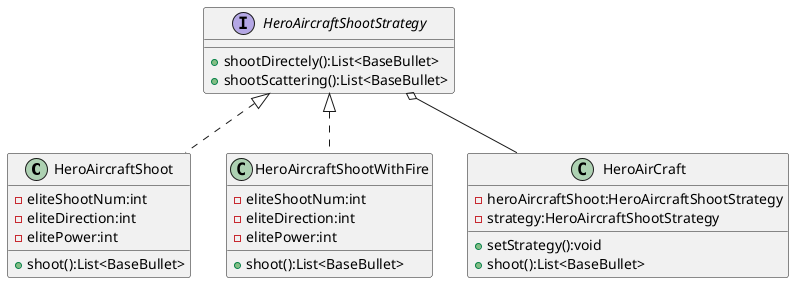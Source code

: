 @startuml
'https://plantuml.com/class-diagram

class HeroAircraftShoot{
    - eliteShootNum:int
    - eliteDirection:int
    - elitePower:int
    + shoot():List<BaseBullet>
}

class HeroAircraftShootWithFire{
    - eliteShootNum:int
    - eliteDirection:int
    - elitePower:int
    + shoot():List<BaseBullet>
}

interface HeroAircraftShootStrategy{
    + shootDirectely():List<BaseBullet>
    + shootScattering():List<BaseBullet>
}

class HeroAirCraft{
    - heroAircraftShoot:HeroAircraftShootStrategy
    - strategy:HeroAircraftShootStrategy
    + setStrategy():void
    + shoot():List<BaseBullet>
}

HeroAircraftShootStrategy <|.. HeroAircraftShoot
HeroAircraftShootStrategy <|.. HeroAircraftShootWithFire
HeroAircraftShootStrategy o-- HeroAirCraft

@enduml